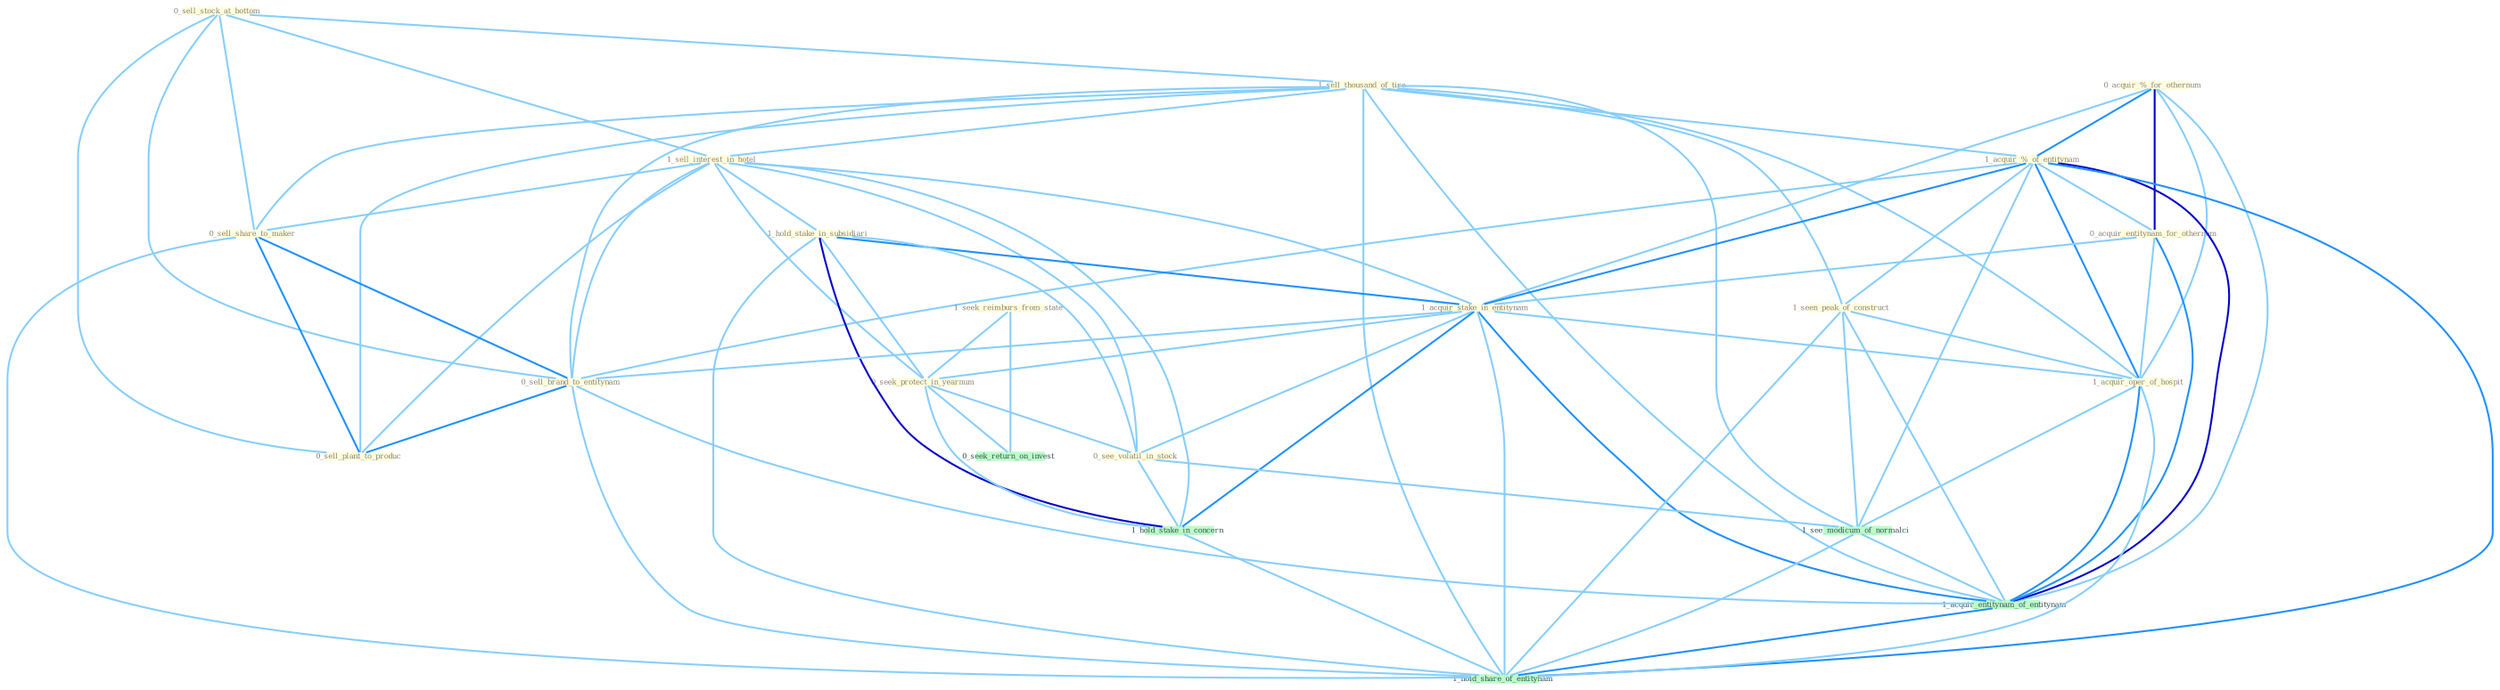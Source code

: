 Graph G{ 
    node
    [shape=polygon,style=filled,width=.5,height=.06,color="#BDFCC9",fixedsize=true,fontsize=4,
    fontcolor="#2f4f4f"];
    {node
    [color="#ffffe0", fontcolor="#8b7d6b"] "0_sell_stock_at_bottom " "0_acquir_%_for_othernum " "1_sell_thousand_of_tire " "1_acquir_%_of_entitynam " "1_sell_interest_in_hotel " "0_acquir_entitynam_for_othernum " "1_hold_stake_in_subsidiari " "1_seek_reimburs_from_state " "0_sell_share_to_maker " "1_acquir_stake_in_entitynam " "0_seek_protect_in_yearnum " "1_seen_peak_of_construct " "0_sell_brand_to_entitynam " "0_sell_plant_to_produc " "0_see_volatil_in_stock " "1_acquir_oper_of_hospit "}
{node [color="#fff0f5", fontcolor="#b22222"]}
edge [color="#B0E2FF"];

	"0_sell_stock_at_bottom " -- "1_sell_thousand_of_tire " [w="1", color="#87cefa" ];
	"0_sell_stock_at_bottom " -- "1_sell_interest_in_hotel " [w="1", color="#87cefa" ];
	"0_sell_stock_at_bottom " -- "0_sell_share_to_maker " [w="1", color="#87cefa" ];
	"0_sell_stock_at_bottom " -- "0_sell_brand_to_entitynam " [w="1", color="#87cefa" ];
	"0_sell_stock_at_bottom " -- "0_sell_plant_to_produc " [w="1", color="#87cefa" ];
	"0_acquir_%_for_othernum " -- "1_acquir_%_of_entitynam " [w="2", color="#1e90ff" , len=0.8];
	"0_acquir_%_for_othernum " -- "0_acquir_entitynam_for_othernum " [w="3", color="#0000cd" , len=0.6];
	"0_acquir_%_for_othernum " -- "1_acquir_stake_in_entitynam " [w="1", color="#87cefa" ];
	"0_acquir_%_for_othernum " -- "1_acquir_oper_of_hospit " [w="1", color="#87cefa" ];
	"0_acquir_%_for_othernum " -- "1_acquir_entitynam_of_entitynam " [w="1", color="#87cefa" ];
	"1_sell_thousand_of_tire " -- "1_acquir_%_of_entitynam " [w="1", color="#87cefa" ];
	"1_sell_thousand_of_tire " -- "1_sell_interest_in_hotel " [w="1", color="#87cefa" ];
	"1_sell_thousand_of_tire " -- "0_sell_share_to_maker " [w="1", color="#87cefa" ];
	"1_sell_thousand_of_tire " -- "1_seen_peak_of_construct " [w="1", color="#87cefa" ];
	"1_sell_thousand_of_tire " -- "0_sell_brand_to_entitynam " [w="1", color="#87cefa" ];
	"1_sell_thousand_of_tire " -- "0_sell_plant_to_produc " [w="1", color="#87cefa" ];
	"1_sell_thousand_of_tire " -- "1_acquir_oper_of_hospit " [w="1", color="#87cefa" ];
	"1_sell_thousand_of_tire " -- "1_see_modicum_of_normalci " [w="1", color="#87cefa" ];
	"1_sell_thousand_of_tire " -- "1_acquir_entitynam_of_entitynam " [w="1", color="#87cefa" ];
	"1_sell_thousand_of_tire " -- "1_hold_share_of_entitynam " [w="1", color="#87cefa" ];
	"1_acquir_%_of_entitynam " -- "0_acquir_entitynam_for_othernum " [w="1", color="#87cefa" ];
	"1_acquir_%_of_entitynam " -- "1_acquir_stake_in_entitynam " [w="2", color="#1e90ff" , len=0.8];
	"1_acquir_%_of_entitynam " -- "1_seen_peak_of_construct " [w="1", color="#87cefa" ];
	"1_acquir_%_of_entitynam " -- "0_sell_brand_to_entitynam " [w="1", color="#87cefa" ];
	"1_acquir_%_of_entitynam " -- "1_acquir_oper_of_hospit " [w="2", color="#1e90ff" , len=0.8];
	"1_acquir_%_of_entitynam " -- "1_see_modicum_of_normalci " [w="1", color="#87cefa" ];
	"1_acquir_%_of_entitynam " -- "1_acquir_entitynam_of_entitynam " [w="3", color="#0000cd" , len=0.6];
	"1_acquir_%_of_entitynam " -- "1_hold_share_of_entitynam " [w="2", color="#1e90ff" , len=0.8];
	"1_sell_interest_in_hotel " -- "1_hold_stake_in_subsidiari " [w="1", color="#87cefa" ];
	"1_sell_interest_in_hotel " -- "0_sell_share_to_maker " [w="1", color="#87cefa" ];
	"1_sell_interest_in_hotel " -- "1_acquir_stake_in_entitynam " [w="1", color="#87cefa" ];
	"1_sell_interest_in_hotel " -- "0_seek_protect_in_yearnum " [w="1", color="#87cefa" ];
	"1_sell_interest_in_hotel " -- "0_sell_brand_to_entitynam " [w="1", color="#87cefa" ];
	"1_sell_interest_in_hotel " -- "0_sell_plant_to_produc " [w="1", color="#87cefa" ];
	"1_sell_interest_in_hotel " -- "0_see_volatil_in_stock " [w="1", color="#87cefa" ];
	"1_sell_interest_in_hotel " -- "1_hold_stake_in_concern " [w="1", color="#87cefa" ];
	"0_acquir_entitynam_for_othernum " -- "1_acquir_stake_in_entitynam " [w="1", color="#87cefa" ];
	"0_acquir_entitynam_for_othernum " -- "1_acquir_oper_of_hospit " [w="1", color="#87cefa" ];
	"0_acquir_entitynam_for_othernum " -- "1_acquir_entitynam_of_entitynam " [w="2", color="#1e90ff" , len=0.8];
	"1_hold_stake_in_subsidiari " -- "1_acquir_stake_in_entitynam " [w="2", color="#1e90ff" , len=0.8];
	"1_hold_stake_in_subsidiari " -- "0_seek_protect_in_yearnum " [w="1", color="#87cefa" ];
	"1_hold_stake_in_subsidiari " -- "0_see_volatil_in_stock " [w="1", color="#87cefa" ];
	"1_hold_stake_in_subsidiari " -- "1_hold_stake_in_concern " [w="3", color="#0000cd" , len=0.6];
	"1_hold_stake_in_subsidiari " -- "1_hold_share_of_entitynam " [w="1", color="#87cefa" ];
	"1_seek_reimburs_from_state " -- "0_seek_protect_in_yearnum " [w="1", color="#87cefa" ];
	"1_seek_reimburs_from_state " -- "0_seek_return_on_invest " [w="1", color="#87cefa" ];
	"0_sell_share_to_maker " -- "0_sell_brand_to_entitynam " [w="2", color="#1e90ff" , len=0.8];
	"0_sell_share_to_maker " -- "0_sell_plant_to_produc " [w="2", color="#1e90ff" , len=0.8];
	"0_sell_share_to_maker " -- "1_hold_share_of_entitynam " [w="1", color="#87cefa" ];
	"1_acquir_stake_in_entitynam " -- "0_seek_protect_in_yearnum " [w="1", color="#87cefa" ];
	"1_acquir_stake_in_entitynam " -- "0_sell_brand_to_entitynam " [w="1", color="#87cefa" ];
	"1_acquir_stake_in_entitynam " -- "0_see_volatil_in_stock " [w="1", color="#87cefa" ];
	"1_acquir_stake_in_entitynam " -- "1_acquir_oper_of_hospit " [w="1", color="#87cefa" ];
	"1_acquir_stake_in_entitynam " -- "1_hold_stake_in_concern " [w="2", color="#1e90ff" , len=0.8];
	"1_acquir_stake_in_entitynam " -- "1_acquir_entitynam_of_entitynam " [w="2", color="#1e90ff" , len=0.8];
	"1_acquir_stake_in_entitynam " -- "1_hold_share_of_entitynam " [w="1", color="#87cefa" ];
	"0_seek_protect_in_yearnum " -- "0_see_volatil_in_stock " [w="1", color="#87cefa" ];
	"0_seek_protect_in_yearnum " -- "1_hold_stake_in_concern " [w="1", color="#87cefa" ];
	"0_seek_protect_in_yearnum " -- "0_seek_return_on_invest " [w="1", color="#87cefa" ];
	"1_seen_peak_of_construct " -- "1_acquir_oper_of_hospit " [w="1", color="#87cefa" ];
	"1_seen_peak_of_construct " -- "1_see_modicum_of_normalci " [w="1", color="#87cefa" ];
	"1_seen_peak_of_construct " -- "1_acquir_entitynam_of_entitynam " [w="1", color="#87cefa" ];
	"1_seen_peak_of_construct " -- "1_hold_share_of_entitynam " [w="1", color="#87cefa" ];
	"0_sell_brand_to_entitynam " -- "0_sell_plant_to_produc " [w="2", color="#1e90ff" , len=0.8];
	"0_sell_brand_to_entitynam " -- "1_acquir_entitynam_of_entitynam " [w="1", color="#87cefa" ];
	"0_sell_brand_to_entitynam " -- "1_hold_share_of_entitynam " [w="1", color="#87cefa" ];
	"0_see_volatil_in_stock " -- "1_hold_stake_in_concern " [w="1", color="#87cefa" ];
	"0_see_volatil_in_stock " -- "1_see_modicum_of_normalci " [w="1", color="#87cefa" ];
	"1_acquir_oper_of_hospit " -- "1_see_modicum_of_normalci " [w="1", color="#87cefa" ];
	"1_acquir_oper_of_hospit " -- "1_acquir_entitynam_of_entitynam " [w="2", color="#1e90ff" , len=0.8];
	"1_acquir_oper_of_hospit " -- "1_hold_share_of_entitynam " [w="1", color="#87cefa" ];
	"1_hold_stake_in_concern " -- "1_hold_share_of_entitynam " [w="1", color="#87cefa" ];
	"1_see_modicum_of_normalci " -- "1_acquir_entitynam_of_entitynam " [w="1", color="#87cefa" ];
	"1_see_modicum_of_normalci " -- "1_hold_share_of_entitynam " [w="1", color="#87cefa" ];
	"1_acquir_entitynam_of_entitynam " -- "1_hold_share_of_entitynam " [w="2", color="#1e90ff" , len=0.8];
}